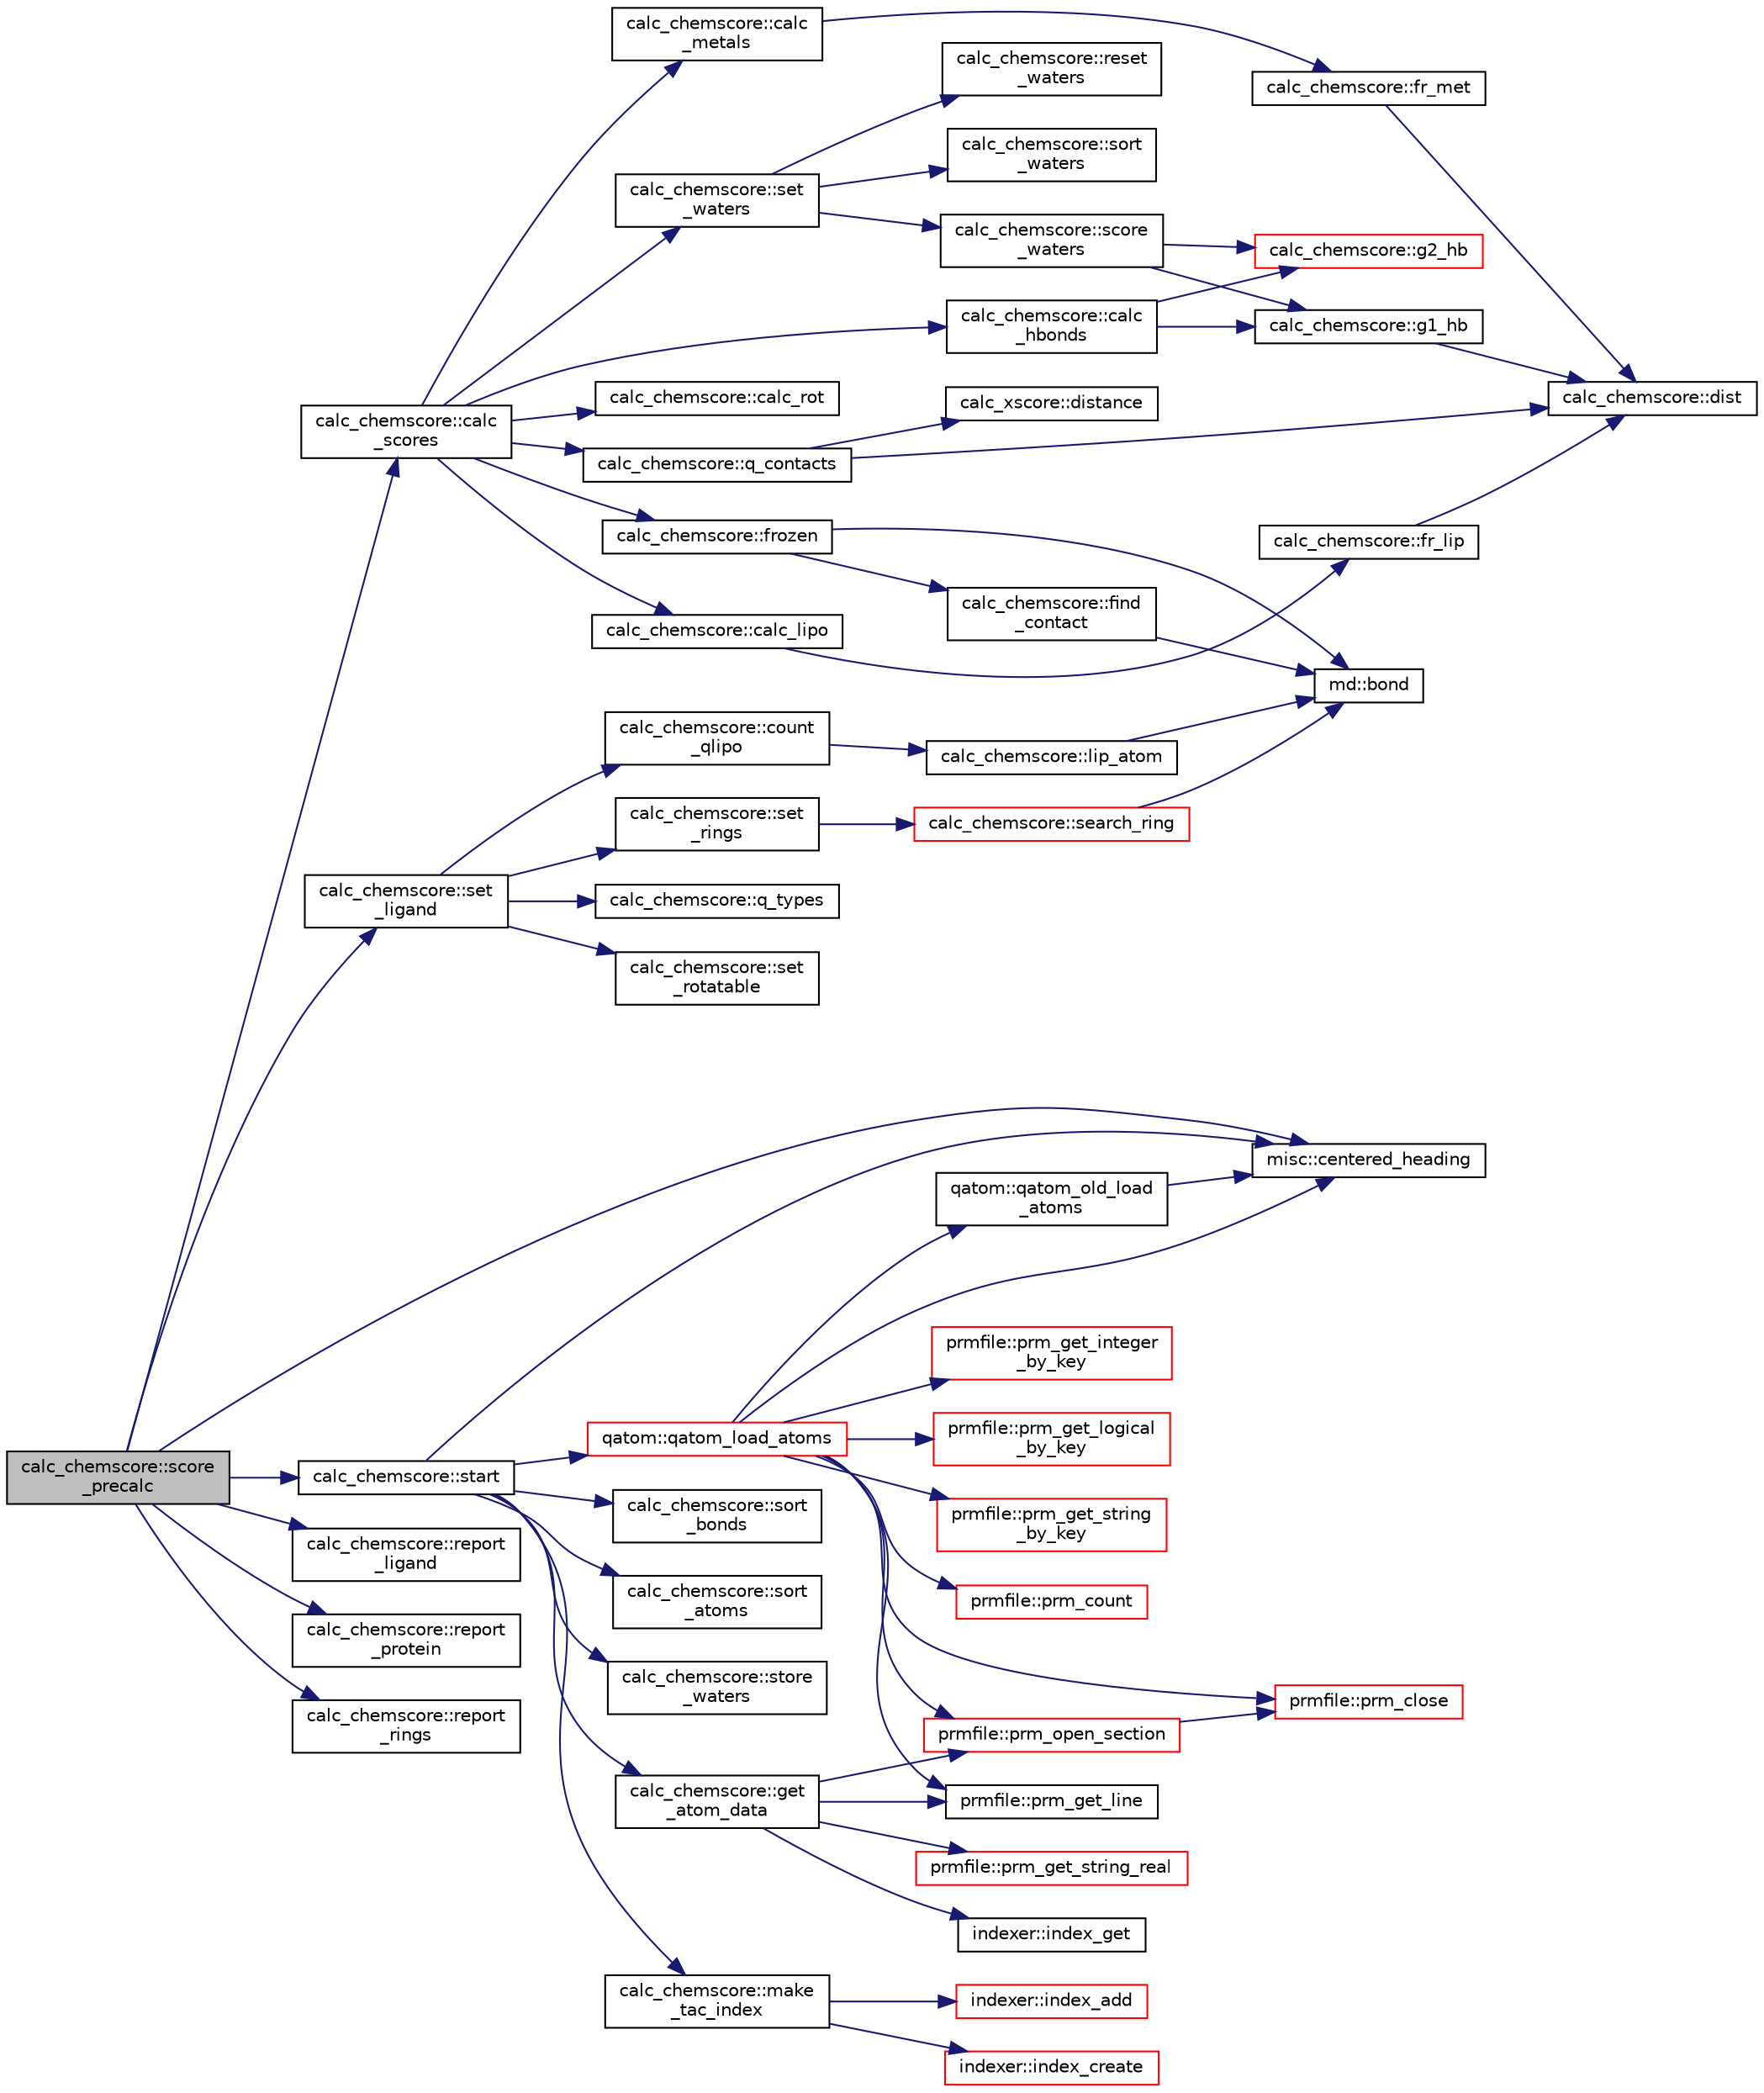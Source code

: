 digraph "calc_chemscore::score_precalc"
{
  edge [fontname="Helvetica",fontsize="10",labelfontname="Helvetica",labelfontsize="10"];
  node [fontname="Helvetica",fontsize="10",shape=record];
  rankdir="LR";
  Node1 [label="calc_chemscore::score\l_precalc",height=0.2,width=0.4,color="black", fillcolor="grey75", style="filled" fontcolor="black"];
  Node1 -> Node2 [color="midnightblue",fontsize="10",style="solid",fontname="Helvetica"];
  Node2 [label="calc_chemscore::calc\l_scores",height=0.2,width=0.4,color="black", fillcolor="white", style="filled",URL="$classcalc__chemscore.html#ac685deaa80ea9769e36c6b9ac8c8462d"];
  Node2 -> Node3 [color="midnightblue",fontsize="10",style="solid",fontname="Helvetica"];
  Node3 [label="calc_chemscore::calc\l_hbonds",height=0.2,width=0.4,color="black", fillcolor="white", style="filled",URL="$classcalc__chemscore.html#ac93b5a3a788abe9cc8dc2e98dc9c50bc"];
  Node3 -> Node4 [color="midnightblue",fontsize="10",style="solid",fontname="Helvetica"];
  Node4 [label="calc_chemscore::g1_hb",height=0.2,width=0.4,color="black", fillcolor="white", style="filled",URL="$classcalc__chemscore.html#a43c74c5136c8bd28466d9be8129c0c41"];
  Node4 -> Node5 [color="midnightblue",fontsize="10",style="solid",fontname="Helvetica"];
  Node5 [label="calc_chemscore::dist",height=0.2,width=0.4,color="black", fillcolor="white", style="filled",URL="$classcalc__chemscore.html#aae7e243df77ac184d4fcd6cff5b0c0f2"];
  Node3 -> Node6 [color="midnightblue",fontsize="10",style="solid",fontname="Helvetica"];
  Node6 [label="calc_chemscore::g2_hb",height=0.2,width=0.4,color="red", fillcolor="white", style="filled",URL="$classcalc__chemscore.html#ad76a52480cfdcf6a556fd98bab1a3f5a"];
  Node2 -> Node7 [color="midnightblue",fontsize="10",style="solid",fontname="Helvetica"];
  Node7 [label="calc_chemscore::calc_lipo",height=0.2,width=0.4,color="black", fillcolor="white", style="filled",URL="$classcalc__chemscore.html#a6b8b6af53a8f99ef2db73dd097e88729"];
  Node7 -> Node8 [color="midnightblue",fontsize="10",style="solid",fontname="Helvetica"];
  Node8 [label="calc_chemscore::fr_lip",height=0.2,width=0.4,color="black", fillcolor="white", style="filled",URL="$classcalc__chemscore.html#aa375f714a981f45d8700a8ad88e7a000"];
  Node8 -> Node5 [color="midnightblue",fontsize="10",style="solid",fontname="Helvetica"];
  Node2 -> Node9 [color="midnightblue",fontsize="10",style="solid",fontname="Helvetica"];
  Node9 [label="calc_chemscore::calc\l_metals",height=0.2,width=0.4,color="black", fillcolor="white", style="filled",URL="$classcalc__chemscore.html#a6755b67dc877c9ed91725640f577d272"];
  Node9 -> Node10 [color="midnightblue",fontsize="10",style="solid",fontname="Helvetica"];
  Node10 [label="calc_chemscore::fr_met",height=0.2,width=0.4,color="black", fillcolor="white", style="filled",URL="$classcalc__chemscore.html#a3ce8ab0790256615b1d72e31ab89ce59"];
  Node10 -> Node5 [color="midnightblue",fontsize="10",style="solid",fontname="Helvetica"];
  Node2 -> Node11 [color="midnightblue",fontsize="10",style="solid",fontname="Helvetica"];
  Node11 [label="calc_chemscore::calc_rot",height=0.2,width=0.4,color="black", fillcolor="white", style="filled",URL="$classcalc__chemscore.html#af574f7169a6f5779bb0f7b26b3377e81"];
  Node2 -> Node12 [color="midnightblue",fontsize="10",style="solid",fontname="Helvetica"];
  Node12 [label="calc_chemscore::frozen",height=0.2,width=0.4,color="black", fillcolor="white", style="filled",URL="$classcalc__chemscore.html#a69331a1a41dd3b2dd7c69f272d87ebc5"];
  Node12 -> Node13 [color="midnightblue",fontsize="10",style="solid",fontname="Helvetica"];
  Node13 [label="md::bond",height=0.2,width=0.4,color="black", fillcolor="white", style="filled",URL="$classmd.html#a677ce4371ed79a4dd96c8ed2f3ab6956"];
  Node12 -> Node14 [color="midnightblue",fontsize="10",style="solid",fontname="Helvetica"];
  Node14 [label="calc_chemscore::find\l_contact",height=0.2,width=0.4,color="black", fillcolor="white", style="filled",URL="$classcalc__chemscore.html#a95aa01634744dda8ac3af377750a6de1"];
  Node14 -> Node13 [color="midnightblue",fontsize="10",style="solid",fontname="Helvetica"];
  Node2 -> Node15 [color="midnightblue",fontsize="10",style="solid",fontname="Helvetica"];
  Node15 [label="calc_chemscore::q_contacts",height=0.2,width=0.4,color="black", fillcolor="white", style="filled",URL="$classcalc__chemscore.html#a92a6bfaa5082d7b7d825e44c40226307"];
  Node15 -> Node5 [color="midnightblue",fontsize="10",style="solid",fontname="Helvetica"];
  Node15 -> Node16 [color="midnightblue",fontsize="10",style="solid",fontname="Helvetica"];
  Node16 [label="calc_xscore::distance",height=0.2,width=0.4,color="black", fillcolor="white", style="filled",URL="$classcalc__xscore.html#a9549d00bc3dbc987d9161e831a433493"];
  Node2 -> Node17 [color="midnightblue",fontsize="10",style="solid",fontname="Helvetica"];
  Node17 [label="calc_chemscore::set\l_waters",height=0.2,width=0.4,color="black", fillcolor="white", style="filled",URL="$classcalc__chemscore.html#a81ef9a983f650189ae781ea35f2d2699"];
  Node17 -> Node18 [color="midnightblue",fontsize="10",style="solid",fontname="Helvetica"];
  Node18 [label="calc_chemscore::reset\l_waters",height=0.2,width=0.4,color="black", fillcolor="white", style="filled",URL="$classcalc__chemscore.html#a8b10ac4feeec194f53ba62db0a28cd6c"];
  Node17 -> Node19 [color="midnightblue",fontsize="10",style="solid",fontname="Helvetica"];
  Node19 [label="calc_chemscore::score\l_waters",height=0.2,width=0.4,color="black", fillcolor="white", style="filled",URL="$classcalc__chemscore.html#acdc0c2f07cc5b0046e6fa9acf7cbfa20"];
  Node19 -> Node4 [color="midnightblue",fontsize="10",style="solid",fontname="Helvetica"];
  Node19 -> Node6 [color="midnightblue",fontsize="10",style="solid",fontname="Helvetica"];
  Node17 -> Node20 [color="midnightblue",fontsize="10",style="solid",fontname="Helvetica"];
  Node20 [label="calc_chemscore::sort\l_waters",height=0.2,width=0.4,color="black", fillcolor="white", style="filled",URL="$classcalc__chemscore.html#a340ee3d9ab3aefb6311490a3780ba4c8"];
  Node1 -> Node21 [color="midnightblue",fontsize="10",style="solid",fontname="Helvetica"];
  Node21 [label="misc::centered_heading",height=0.2,width=0.4,color="black", fillcolor="white", style="filled",URL="$classmisc.html#ac616bbb70212f3216e099c51f3c217f9"];
  Node1 -> Node22 [color="midnightblue",fontsize="10",style="solid",fontname="Helvetica"];
  Node22 [label="calc_chemscore::report\l_ligand",height=0.2,width=0.4,color="black", fillcolor="white", style="filled",URL="$classcalc__chemscore.html#a01a080b62749ee18b509448a22380c13"];
  Node1 -> Node23 [color="midnightblue",fontsize="10",style="solid",fontname="Helvetica"];
  Node23 [label="calc_chemscore::report\l_protein",height=0.2,width=0.4,color="black", fillcolor="white", style="filled",URL="$classcalc__chemscore.html#af79fd6a521299e01b74e8d9ec1c113fe"];
  Node1 -> Node24 [color="midnightblue",fontsize="10",style="solid",fontname="Helvetica"];
  Node24 [label="calc_chemscore::report\l_rings",height=0.2,width=0.4,color="black", fillcolor="white", style="filled",URL="$classcalc__chemscore.html#a96f372948049119e39d151b115758321"];
  Node1 -> Node25 [color="midnightblue",fontsize="10",style="solid",fontname="Helvetica"];
  Node25 [label="calc_chemscore::set\l_ligand",height=0.2,width=0.4,color="black", fillcolor="white", style="filled",URL="$classcalc__chemscore.html#a1a0ba4ea42a592ed4c0017e204372e0b"];
  Node25 -> Node26 [color="midnightblue",fontsize="10",style="solid",fontname="Helvetica"];
  Node26 [label="calc_chemscore::q_types",height=0.2,width=0.4,color="black", fillcolor="white", style="filled",URL="$classcalc__chemscore.html#a2e6ad5279a8abd4f97d64943f783bc61"];
  Node25 -> Node27 [color="midnightblue",fontsize="10",style="solid",fontname="Helvetica"];
  Node27 [label="calc_chemscore::set\l_rings",height=0.2,width=0.4,color="black", fillcolor="white", style="filled",URL="$classcalc__chemscore.html#ace212f3ac54af67d6c9b4219bcfe2f54"];
  Node27 -> Node28 [color="midnightblue",fontsize="10",style="solid",fontname="Helvetica"];
  Node28 [label="calc_chemscore::search_ring",height=0.2,width=0.4,color="red", fillcolor="white", style="filled",URL="$classcalc__chemscore.html#a52f0eaac7653260916cc115ae99209b1"];
  Node28 -> Node13 [color="midnightblue",fontsize="10",style="solid",fontname="Helvetica"];
  Node25 -> Node29 [color="midnightblue",fontsize="10",style="solid",fontname="Helvetica"];
  Node29 [label="calc_chemscore::set\l_rotatable",height=0.2,width=0.4,color="black", fillcolor="white", style="filled",URL="$classcalc__chemscore.html#a83a9746853c3430bcb4548f1e5c88b90"];
  Node25 -> Node30 [color="midnightblue",fontsize="10",style="solid",fontname="Helvetica"];
  Node30 [label="calc_chemscore::count\l_qlipo",height=0.2,width=0.4,color="black", fillcolor="white", style="filled",URL="$classcalc__chemscore.html#afa2b8e0f000132f3f983c3781cc16115"];
  Node30 -> Node31 [color="midnightblue",fontsize="10",style="solid",fontname="Helvetica"];
  Node31 [label="calc_chemscore::lip_atom",height=0.2,width=0.4,color="black", fillcolor="white", style="filled",URL="$classcalc__chemscore.html#a8c71c15529a582f52f4d152db39e0704"];
  Node31 -> Node13 [color="midnightblue",fontsize="10",style="solid",fontname="Helvetica"];
  Node1 -> Node32 [color="midnightblue",fontsize="10",style="solid",fontname="Helvetica"];
  Node32 [label="calc_chemscore::start",height=0.2,width=0.4,color="black", fillcolor="white", style="filled",URL="$classcalc__chemscore.html#af43d8e5ae35fc5fd588eae032d48cb51"];
  Node32 -> Node21 [color="midnightblue",fontsize="10",style="solid",fontname="Helvetica"];
  Node32 -> Node33 [color="midnightblue",fontsize="10",style="solid",fontname="Helvetica"];
  Node33 [label="calc_chemscore::make\l_tac_index",height=0.2,width=0.4,color="black", fillcolor="white", style="filled",URL="$classcalc__chemscore.html#a4bb62e49849feeae28e33973facd130e"];
  Node33 -> Node34 [color="midnightblue",fontsize="10",style="solid",fontname="Helvetica"];
  Node34 [label="indexer::index_add",height=0.2,width=0.4,color="red", fillcolor="white", style="filled",URL="$classindexer.html#a3881b2e3e31c5a3e188e90ad8bc96405"];
  Node33 -> Node35 [color="midnightblue",fontsize="10",style="solid",fontname="Helvetica"];
  Node35 [label="indexer::index_create",height=0.2,width=0.4,color="red", fillcolor="white", style="filled",URL="$classindexer.html#aa83f2bc15a2dfefd22f4fe96975fd213"];
  Node32 -> Node36 [color="midnightblue",fontsize="10",style="solid",fontname="Helvetica"];
  Node36 [label="calc_chemscore::get\l_atom_data",height=0.2,width=0.4,color="black", fillcolor="white", style="filled",URL="$classcalc__chemscore.html#a4f53ad3d13e7c23d47c94a6a882e6bd8"];
  Node36 -> Node37 [color="midnightblue",fontsize="10",style="solid",fontname="Helvetica"];
  Node37 [label="indexer::index_get",height=0.2,width=0.4,color="black", fillcolor="white", style="filled",URL="$classindexer.html#a3b93040983a622421fa918a6af566c93"];
  Node36 -> Node38 [color="midnightblue",fontsize="10",style="solid",fontname="Helvetica"];
  Node38 [label="prmfile::prm_get_line",height=0.2,width=0.4,color="black", fillcolor="white", style="filled",URL="$classprmfile.html#a36840b95034f748e9cd891b86649f690"];
  Node36 -> Node39 [color="midnightblue",fontsize="10",style="solid",fontname="Helvetica"];
  Node39 [label="prmfile::prm_get_string_real",height=0.2,width=0.4,color="red", fillcolor="white", style="filled",URL="$classprmfile.html#a7d278e2532151a89967338fcbe5330dd"];
  Node36 -> Node40 [color="midnightblue",fontsize="10",style="solid",fontname="Helvetica"];
  Node40 [label="prmfile::prm_open_section",height=0.2,width=0.4,color="red", fillcolor="white", style="filled",URL="$classprmfile.html#a1507dcebf8d6f53a6493b1e63d9c9387"];
  Node40 -> Node41 [color="midnightblue",fontsize="10",style="solid",fontname="Helvetica"];
  Node41 [label="prmfile::prm_close",height=0.2,width=0.4,color="red", fillcolor="white", style="filled",URL="$classprmfile.html#a7fa3b9441106f011cc0b3fa6953b8cb2"];
  Node32 -> Node42 [color="midnightblue",fontsize="10",style="solid",fontname="Helvetica"];
  Node42 [label="qatom::qatom_load_atoms",height=0.2,width=0.4,color="red", fillcolor="white", style="filled",URL="$classqatom.html#a00e760eda3603bb0bd51f6f84a4e5c9b"];
  Node42 -> Node21 [color="midnightblue",fontsize="10",style="solid",fontname="Helvetica"];
  Node42 -> Node40 [color="midnightblue",fontsize="10",style="solid",fontname="Helvetica"];
  Node42 -> Node41 [color="midnightblue",fontsize="10",style="solid",fontname="Helvetica"];
  Node42 -> Node43 [color="midnightblue",fontsize="10",style="solid",fontname="Helvetica"];
  Node43 [label="qatom::qatom_old_load\l_atoms",height=0.2,width=0.4,color="black", fillcolor="white", style="filled",URL="$classqatom.html#aa3713b065bf60ea863b49aeaa868bc4f"];
  Node43 -> Node21 [color="midnightblue",fontsize="10",style="solid",fontname="Helvetica"];
  Node42 -> Node44 [color="midnightblue",fontsize="10",style="solid",fontname="Helvetica"];
  Node44 [label="prmfile::prm_get_integer\l_by_key",height=0.2,width=0.4,color="red", fillcolor="white", style="filled",URL="$classprmfile.html#a75844b849bdcabee3c914364c5749a6e"];
  Node42 -> Node45 [color="midnightblue",fontsize="10",style="solid",fontname="Helvetica"];
  Node45 [label="prmfile::prm_get_logical\l_by_key",height=0.2,width=0.4,color="red", fillcolor="white", style="filled",URL="$classprmfile.html#ab4e68bd87b05047488e4955bf1987e49"];
  Node42 -> Node46 [color="midnightblue",fontsize="10",style="solid",fontname="Helvetica"];
  Node46 [label="prmfile::prm_get_string\l_by_key",height=0.2,width=0.4,color="red", fillcolor="white", style="filled",URL="$classprmfile.html#ad25ff6cce56fff86eef62e6b7e724fc2"];
  Node42 -> Node47 [color="midnightblue",fontsize="10",style="solid",fontname="Helvetica"];
  Node47 [label="prmfile::prm_count",height=0.2,width=0.4,color="red", fillcolor="white", style="filled",URL="$classprmfile.html#a2bc210de47b568a5647b46ae9931acf3"];
  Node42 -> Node38 [color="midnightblue",fontsize="10",style="solid",fontname="Helvetica"];
  Node32 -> Node48 [color="midnightblue",fontsize="10",style="solid",fontname="Helvetica"];
  Node48 [label="calc_chemscore::sort\l_bonds",height=0.2,width=0.4,color="black", fillcolor="white", style="filled",URL="$classcalc__chemscore.html#a02f4a93c7e3a6a2621b7574617ce0775"];
  Node32 -> Node49 [color="midnightblue",fontsize="10",style="solid",fontname="Helvetica"];
  Node49 [label="calc_chemscore::sort\l_atoms",height=0.2,width=0.4,color="black", fillcolor="white", style="filled",URL="$classcalc__chemscore.html#a5612ee8ef3d2f944d4d10d6fd62e86f0"];
  Node32 -> Node50 [color="midnightblue",fontsize="10",style="solid",fontname="Helvetica"];
  Node50 [label="calc_chemscore::store\l_waters",height=0.2,width=0.4,color="black", fillcolor="white", style="filled",URL="$classcalc__chemscore.html#a9ee63e29d215e66459adea3d67c95cfc"];
}
